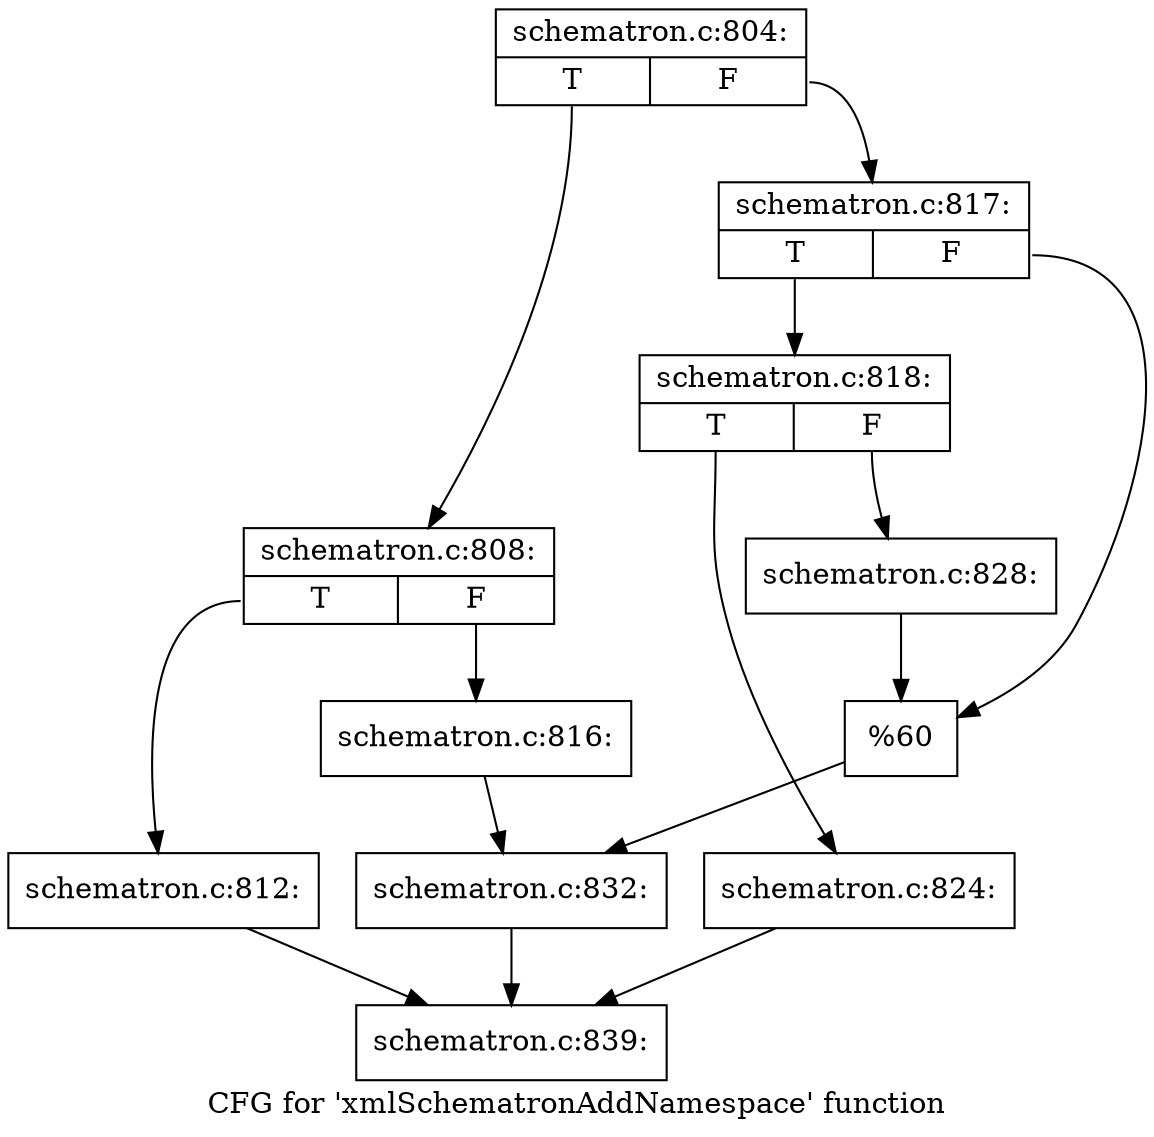 digraph "CFG for 'xmlSchematronAddNamespace' function" {
	label="CFG for 'xmlSchematronAddNamespace' function";

	Node0x4ca7380 [shape=record,label="{schematron.c:804:|{<s0>T|<s1>F}}"];
	Node0x4ca7380:s0 -> Node0x4ca7280;
	Node0x4ca7380:s1 -> Node0x4ca7fa0;
	Node0x4ca7280 [shape=record,label="{schematron.c:808:|{<s0>T|<s1>F}}"];
	Node0x4ca7280:s0 -> Node0x4ca8660;
	Node0x4ca7280:s1 -> Node0x4c575e0;
	Node0x4ca8660 [shape=record,label="{schematron.c:812:}"];
	Node0x4ca8660 -> Node0x4ca5970;
	Node0x4c575e0 [shape=record,label="{schematron.c:816:}"];
	Node0x4c575e0 -> Node0x4ca72d0;
	Node0x4ca7fa0 [shape=record,label="{schematron.c:817:|{<s0>T|<s1>F}}"];
	Node0x4ca7fa0:s0 -> Node0x4c58190;
	Node0x4ca7fa0:s1 -> Node0x4c581e0;
	Node0x4c58190 [shape=record,label="{schematron.c:818:|{<s0>T|<s1>F}}"];
	Node0x4c58190:s0 -> Node0x4c59630;
	Node0x4c58190:s1 -> Node0x4c59680;
	Node0x4c59630 [shape=record,label="{schematron.c:824:}"];
	Node0x4c59630 -> Node0x4ca5970;
	Node0x4c59680 [shape=record,label="{schematron.c:828:}"];
	Node0x4c59680 -> Node0x4c581e0;
	Node0x4c581e0 [shape=record,label="{%60}"];
	Node0x4c581e0 -> Node0x4ca72d0;
	Node0x4ca72d0 [shape=record,label="{schematron.c:832:}"];
	Node0x4ca72d0 -> Node0x4ca5970;
	Node0x4ca5970 [shape=record,label="{schematron.c:839:}"];
}
